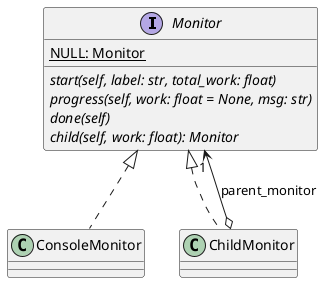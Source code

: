 @startuml

interface Monitor {
    {static} NULL: Monitor
    {abstract} start(self, label: str, total_work: float)
    {abstract} progress(self, work: float = None, msg: str)
    {abstract} done(self)
    {abstract} child(self, work: float): Monitor
}

class ConsoleMonitor implements Monitor {
}

class ChildMonitor implements Monitor {
}


ChildMonitor o--> "1" Monitor : parent_monitor


@enduml